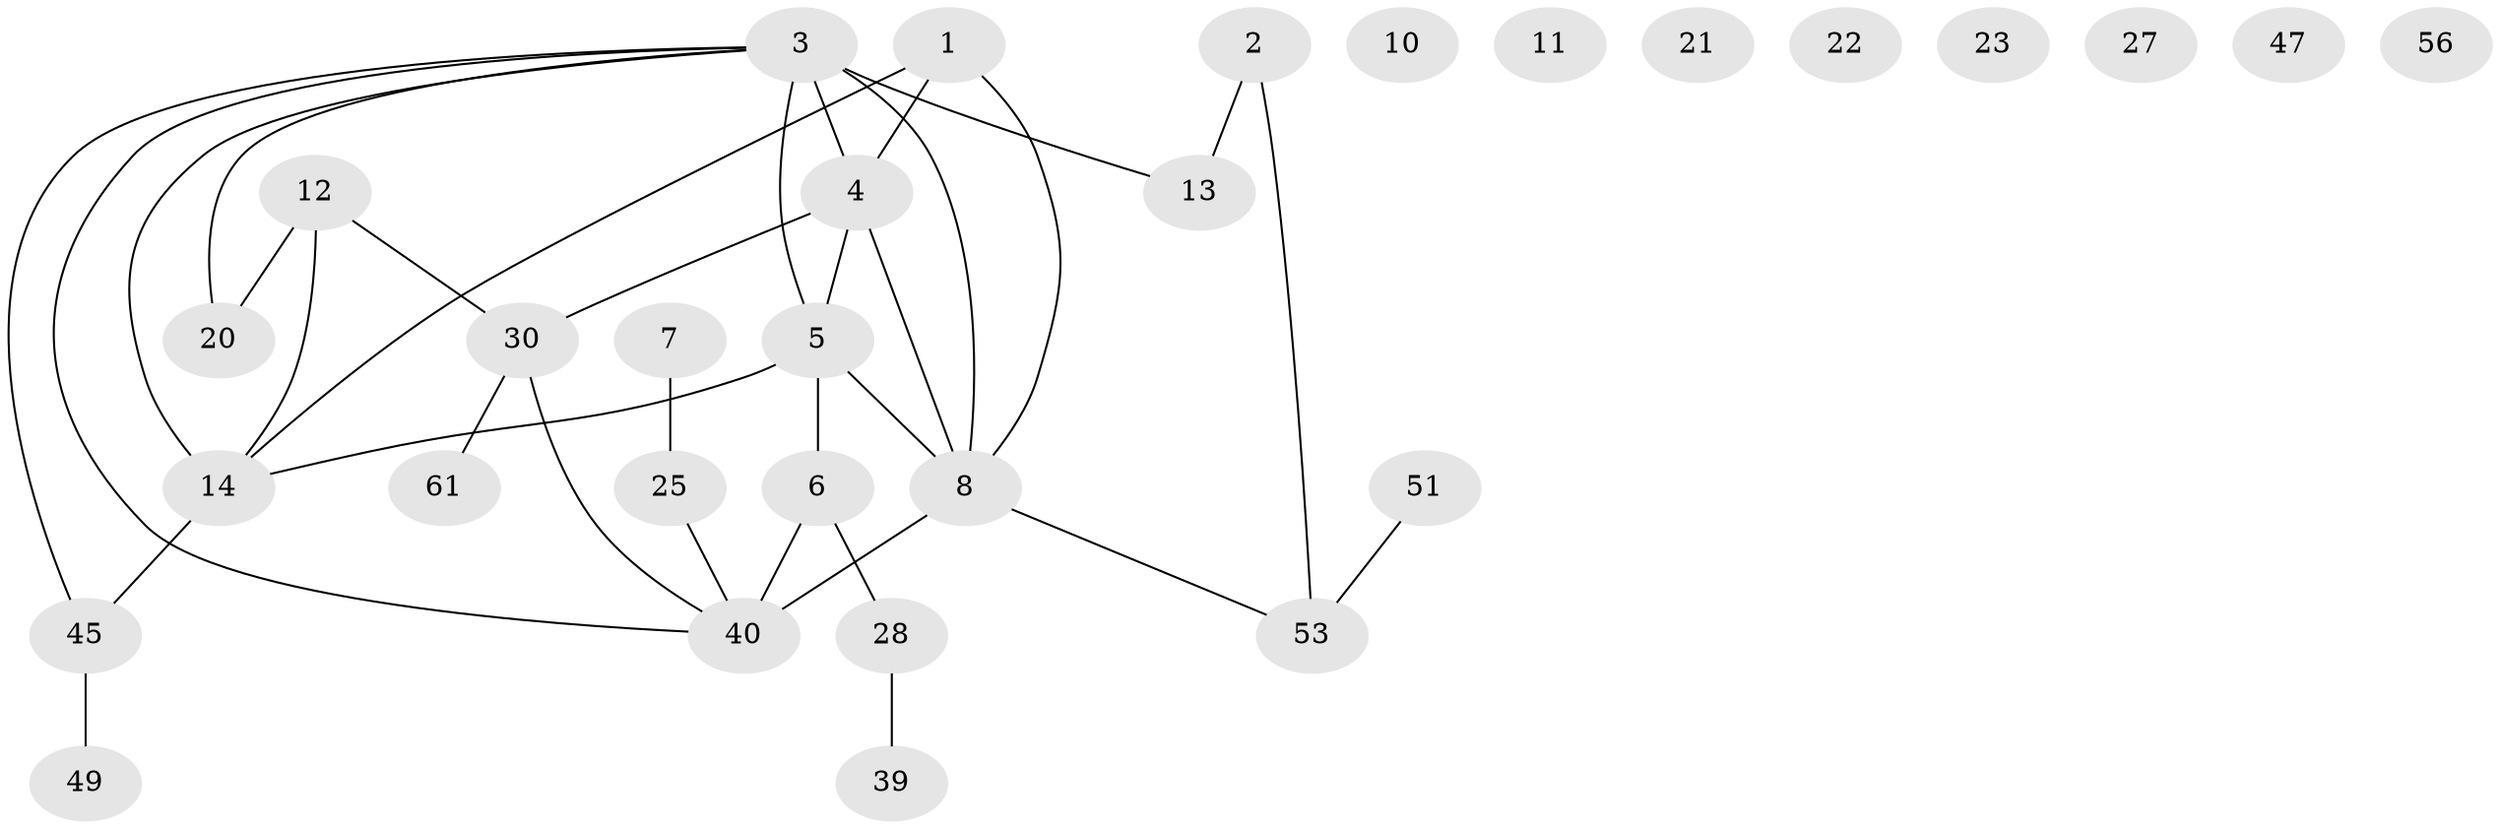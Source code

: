 // original degree distribution, {3: 0.29508196721311475, 2: 0.13114754098360656, 5: 0.11475409836065574, 1: 0.2459016393442623, 0: 0.09836065573770492, 4: 0.11475409836065574}
// Generated by graph-tools (version 1.1) at 2025/13/03/09/25 04:13:12]
// undirected, 30 vertices, 34 edges
graph export_dot {
graph [start="1"]
  node [color=gray90,style=filled];
  1 [super="+44"];
  2;
  3 [super="+33+17+48"];
  4 [super="+24"];
  5 [super="+41"];
  6;
  7;
  8 [super="+9+19"];
  10 [super="+46"];
  11;
  12;
  13 [super="+15"];
  14 [super="+38+16"];
  20;
  21;
  22;
  23 [super="+31"];
  25;
  27;
  28 [super="+59"];
  30 [super="+34"];
  39;
  40 [super="+42"];
  45;
  47;
  49;
  51;
  53 [super="+60+54"];
  56;
  61;
  1 -- 4;
  1 -- 14;
  1 -- 8;
  2 -- 53;
  2 -- 13;
  3 -- 4 [weight=2];
  3 -- 45;
  3 -- 20;
  3 -- 5;
  3 -- 14 [weight=2];
  3 -- 13 [weight=2];
  3 -- 8 [weight=3];
  3 -- 40;
  4 -- 8;
  4 -- 5;
  4 -- 30;
  5 -- 6;
  5 -- 8 [weight=2];
  5 -- 14;
  6 -- 28;
  6 -- 40;
  7 -- 25;
  8 -- 53;
  8 -- 40 [weight=3];
  12 -- 20;
  12 -- 30;
  12 -- 14;
  14 -- 45;
  25 -- 40;
  28 -- 39;
  30 -- 61;
  30 -- 40;
  45 -- 49;
  51 -- 53;
}
